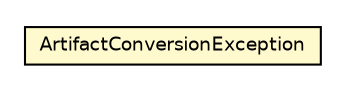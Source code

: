 #!/usr/local/bin/dot
#
# Class diagram 
# Generated by UmlGraph version 4.6 (http://www.spinellis.gr/sw/umlgraph)
#

digraph G {
	edge [fontname="Helvetica",fontsize=10,labelfontname="Helvetica",labelfontsize=10];
	node [fontname="Helvetica",fontsize=10,shape=plaintext];
	// org.apache.maven.archiva.converter.artifact.ArtifactConversionException
	c148357 [label=<<table border="0" cellborder="1" cellspacing="0" cellpadding="2" port="p" bgcolor="lemonChiffon" href="./ArtifactConversionException.html">
		<tr><td><table border="0" cellspacing="0" cellpadding="1">
			<tr><td> ArtifactConversionException </td></tr>
		</table></td></tr>
		</table>>, fontname="Helvetica", fontcolor="black", fontsize=9.0];
}

